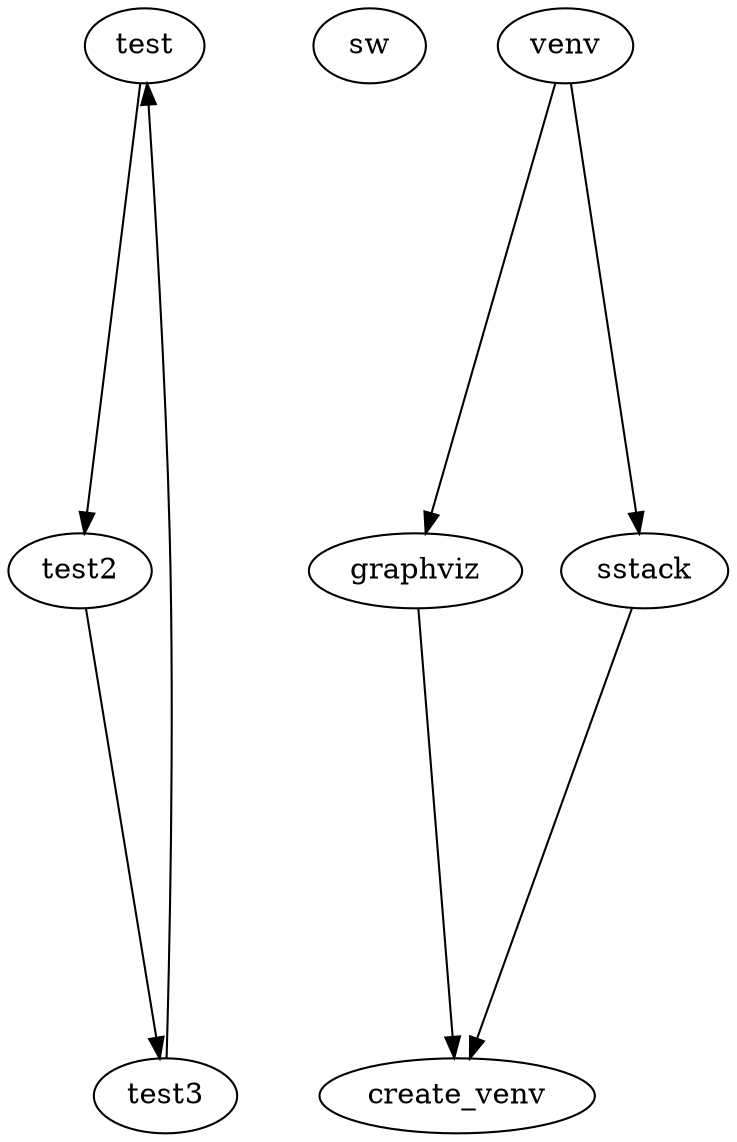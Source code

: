 digraph "Зависимости" {
	ranksep=3
	test
	test -> test2
	test2
	test2 -> test3
	test3
	test3 -> test
	sw
	create_venv
	graphviz
	graphviz -> create_venv
	sstack
	sstack -> create_venv
	venv
	venv -> graphviz
	venv -> sstack
}

